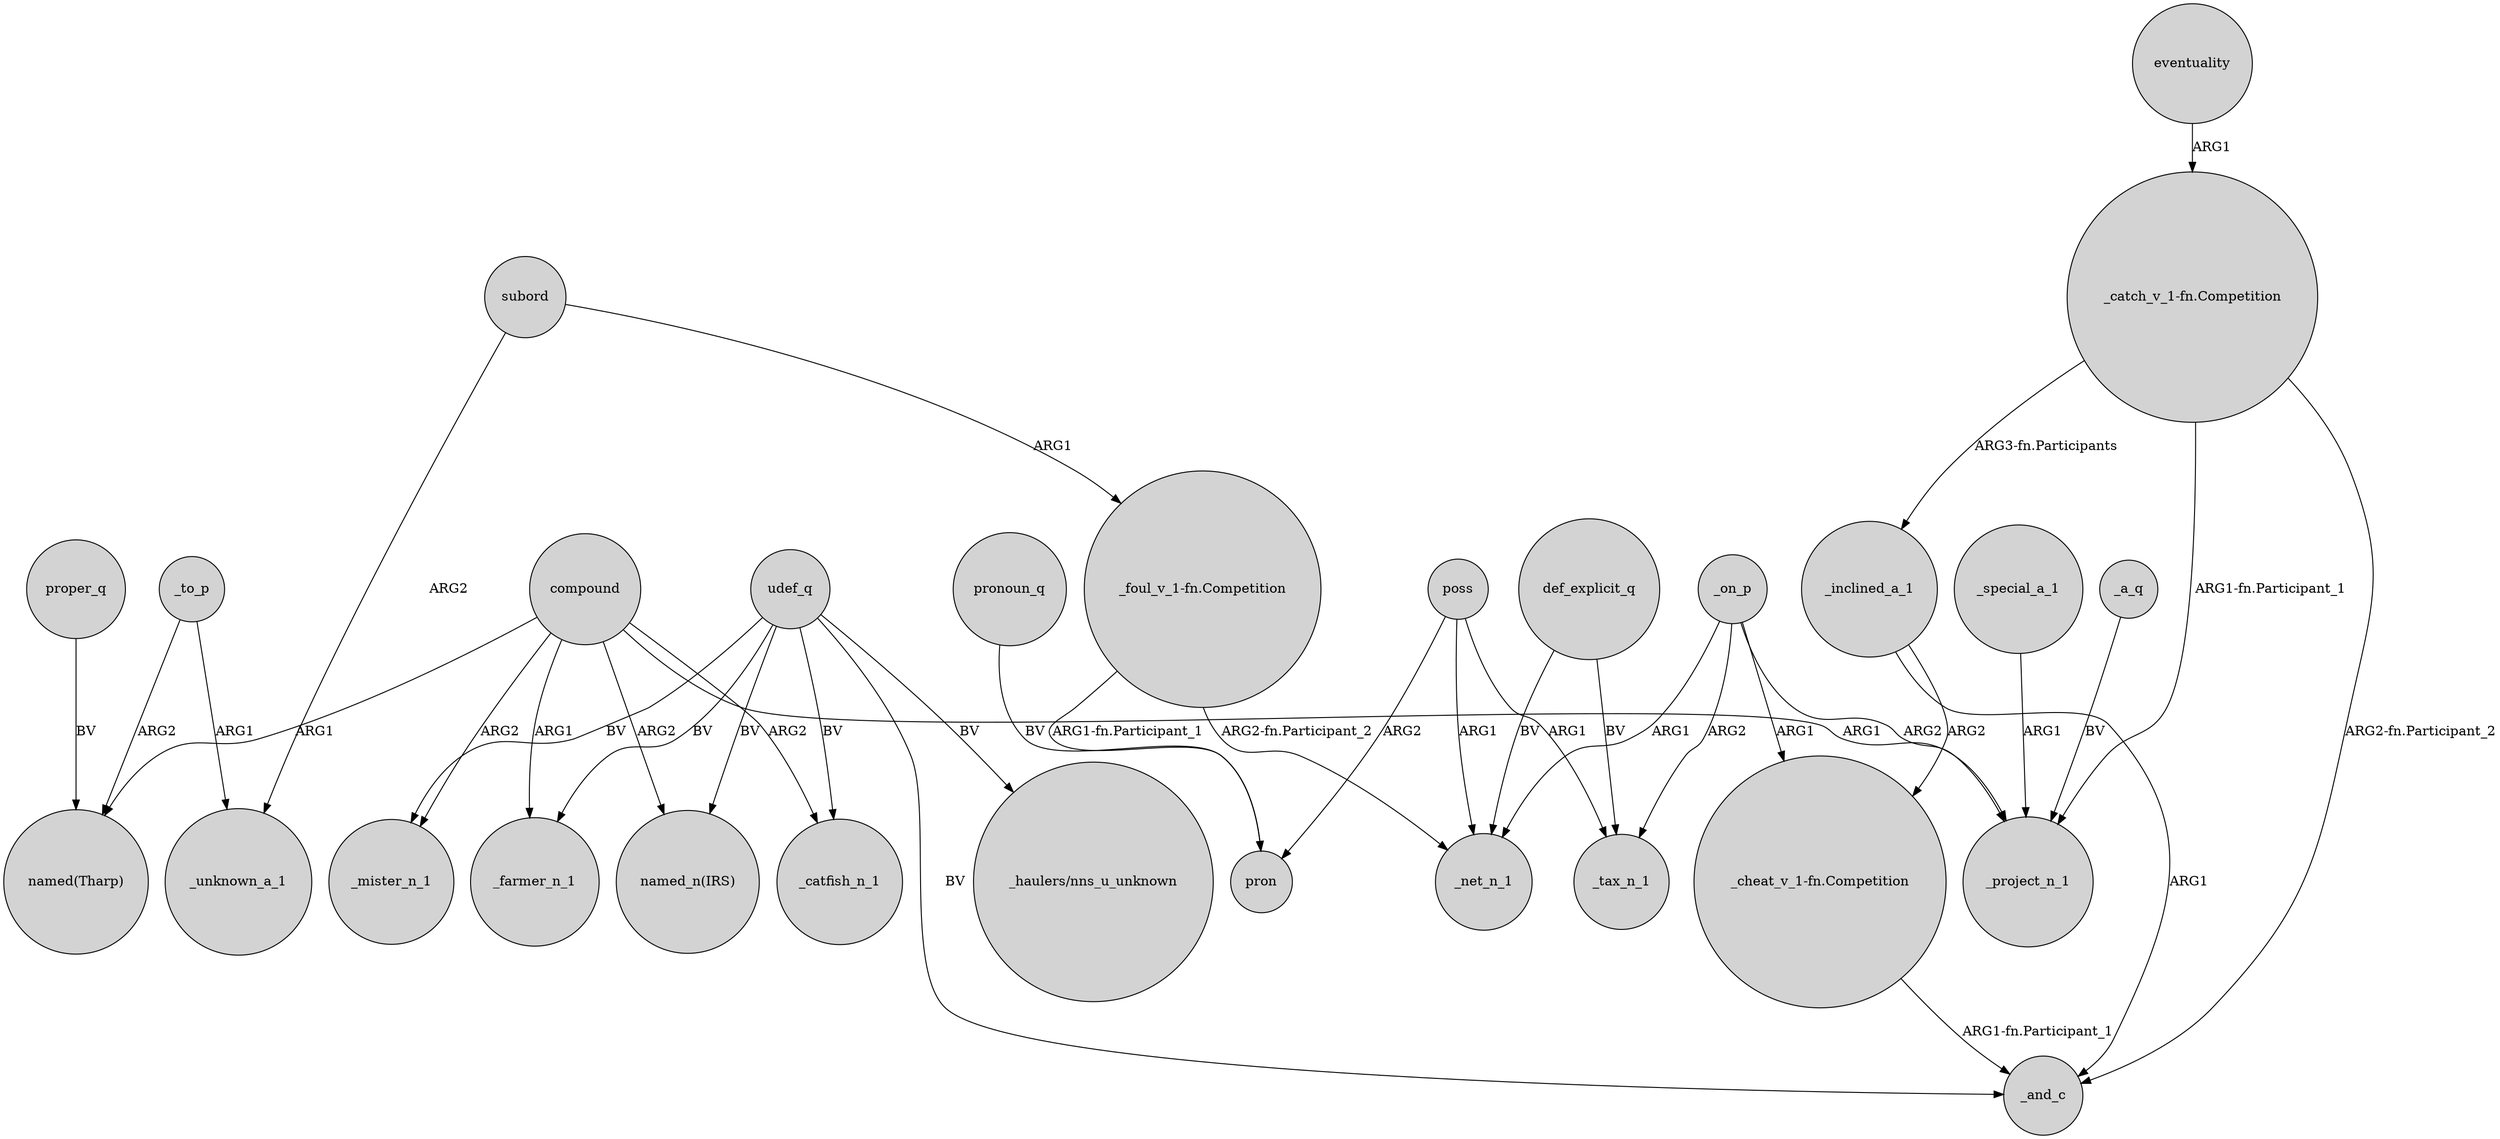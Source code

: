 digraph {
	node [shape=circle style=filled]
	subord -> _unknown_a_1 [label=ARG2]
	_on_p -> "_cheat_v_1-fn.Competition" [label=ARG1]
	def_explicit_q -> _net_n_1 [label=BV]
	_inclined_a_1 -> _and_c [label=ARG1]
	compound -> _mister_n_1 [label=ARG2]
	compound -> _catfish_n_1 [label=ARG2]
	udef_q -> _catfish_n_1 [label=BV]
	_a_q -> _project_n_1 [label=BV]
	compound -> _farmer_n_1 [label=ARG1]
	proper_q -> "named(Tharp)" [label=BV]
	"_foul_v_1-fn.Competition" -> pron [label="ARG1-fn.Participant_1"]
	udef_q -> _and_c [label=BV]
	udef_q -> _mister_n_1 [label=BV]
	"_catch_v_1-fn.Competition" -> _project_n_1 [label="ARG1-fn.Participant_1"]
	compound -> "named(Tharp)" [label=ARG1]
	pronoun_q -> pron [label=BV]
	poss -> pron [label=ARG2]
	poss -> _tax_n_1 [label=ARG1]
	"_cheat_v_1-fn.Competition" -> _and_c [label="ARG1-fn.Participant_1"]
	_inclined_a_1 -> "_cheat_v_1-fn.Competition" [label=ARG2]
	udef_q -> "_haulers/nns_u_unknown" [label=BV]
	compound -> "named_n(IRS)" [label=ARG2]
	udef_q -> _farmer_n_1 [label=BV]
	udef_q -> "named_n(IRS)" [label=BV]
	_to_p -> "named(Tharp)" [label=ARG2]
	subord -> "_foul_v_1-fn.Competition" [label=ARG1]
	def_explicit_q -> _tax_n_1 [label=BV]
	_on_p -> _tax_n_1 [label=ARG2]
	"_catch_v_1-fn.Competition" -> _inclined_a_1 [label="ARG3-fn.Participants"]
	eventuality -> "_catch_v_1-fn.Competition" [label=ARG1]
	compound -> _project_n_1 [label=ARG1]
	_to_p -> _unknown_a_1 [label=ARG1]
	"_foul_v_1-fn.Competition" -> _net_n_1 [label="ARG2-fn.Participant_2"]
	_on_p -> _project_n_1 [label=ARG2]
	poss -> _net_n_1 [label=ARG1]
	_on_p -> _net_n_1 [label=ARG1]
	"_catch_v_1-fn.Competition" -> _and_c [label="ARG2-fn.Participant_2"]
	_special_a_1 -> _project_n_1 [label=ARG1]
}
